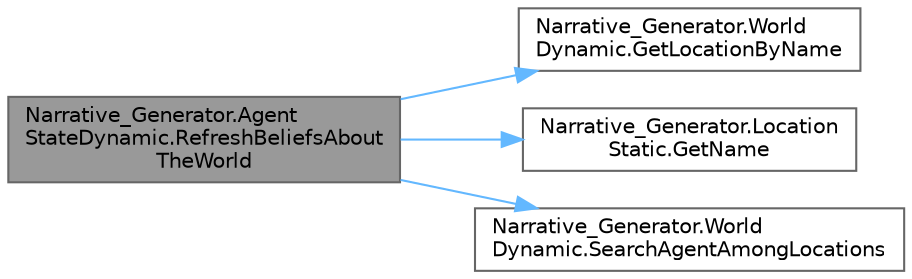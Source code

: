 digraph "Narrative_Generator.AgentStateDynamic.RefreshBeliefsAboutTheWorld"
{
 // LATEX_PDF_SIZE
  bgcolor="transparent";
  edge [fontname=Helvetica,fontsize=10,labelfontname=Helvetica,labelfontsize=10];
  node [fontname=Helvetica,fontsize=10,shape=box,height=0.2,width=0.4];
  rankdir="LR";
  Node1 [label="Narrative_Generator.Agent\lStateDynamic.RefreshBeliefsAbout\lTheWorld",height=0.2,width=0.4,color="gray40", fillcolor="grey60", style="filled", fontcolor="black",tooltip="Updates the agent's beliefs about the location where he is."];
  Node1 -> Node2 [color="steelblue1",style="solid"];
  Node2 [label="Narrative_Generator.World\lDynamic.GetLocationByName",height=0.2,width=0.4,color="grey40", fillcolor="white", style="filled",URL="$class_narrative___generator_1_1_world_dynamic.html#a43619eb102a56e16a22a5aa5d5b7c1b0",tooltip="Returns a location from the list of locations if the specified name matches the name of the location."];
  Node1 -> Node3 [color="steelblue1",style="solid"];
  Node3 [label="Narrative_Generator.Location\lStatic.GetName",height=0.2,width=0.4,color="grey40", fillcolor="white", style="filled",URL="$class_narrative___generator_1_1_location_static.html#a3a196080501e30adb03f127eba710d47",tooltip="Method that returns the name of the location."];
  Node1 -> Node4 [color="steelblue1",style="solid"];
  Node4 [label="Narrative_Generator.World\lDynamic.SearchAgentAmongLocations",height=0.2,width=0.4,color="grey40", fillcolor="white", style="filled",URL="$class_narrative___generator_1_1_world_dynamic.html#afa3a27662c29eaa346633550fc179392",tooltip="Returns the static part (name) of the location where the searched agent is located."];
}
